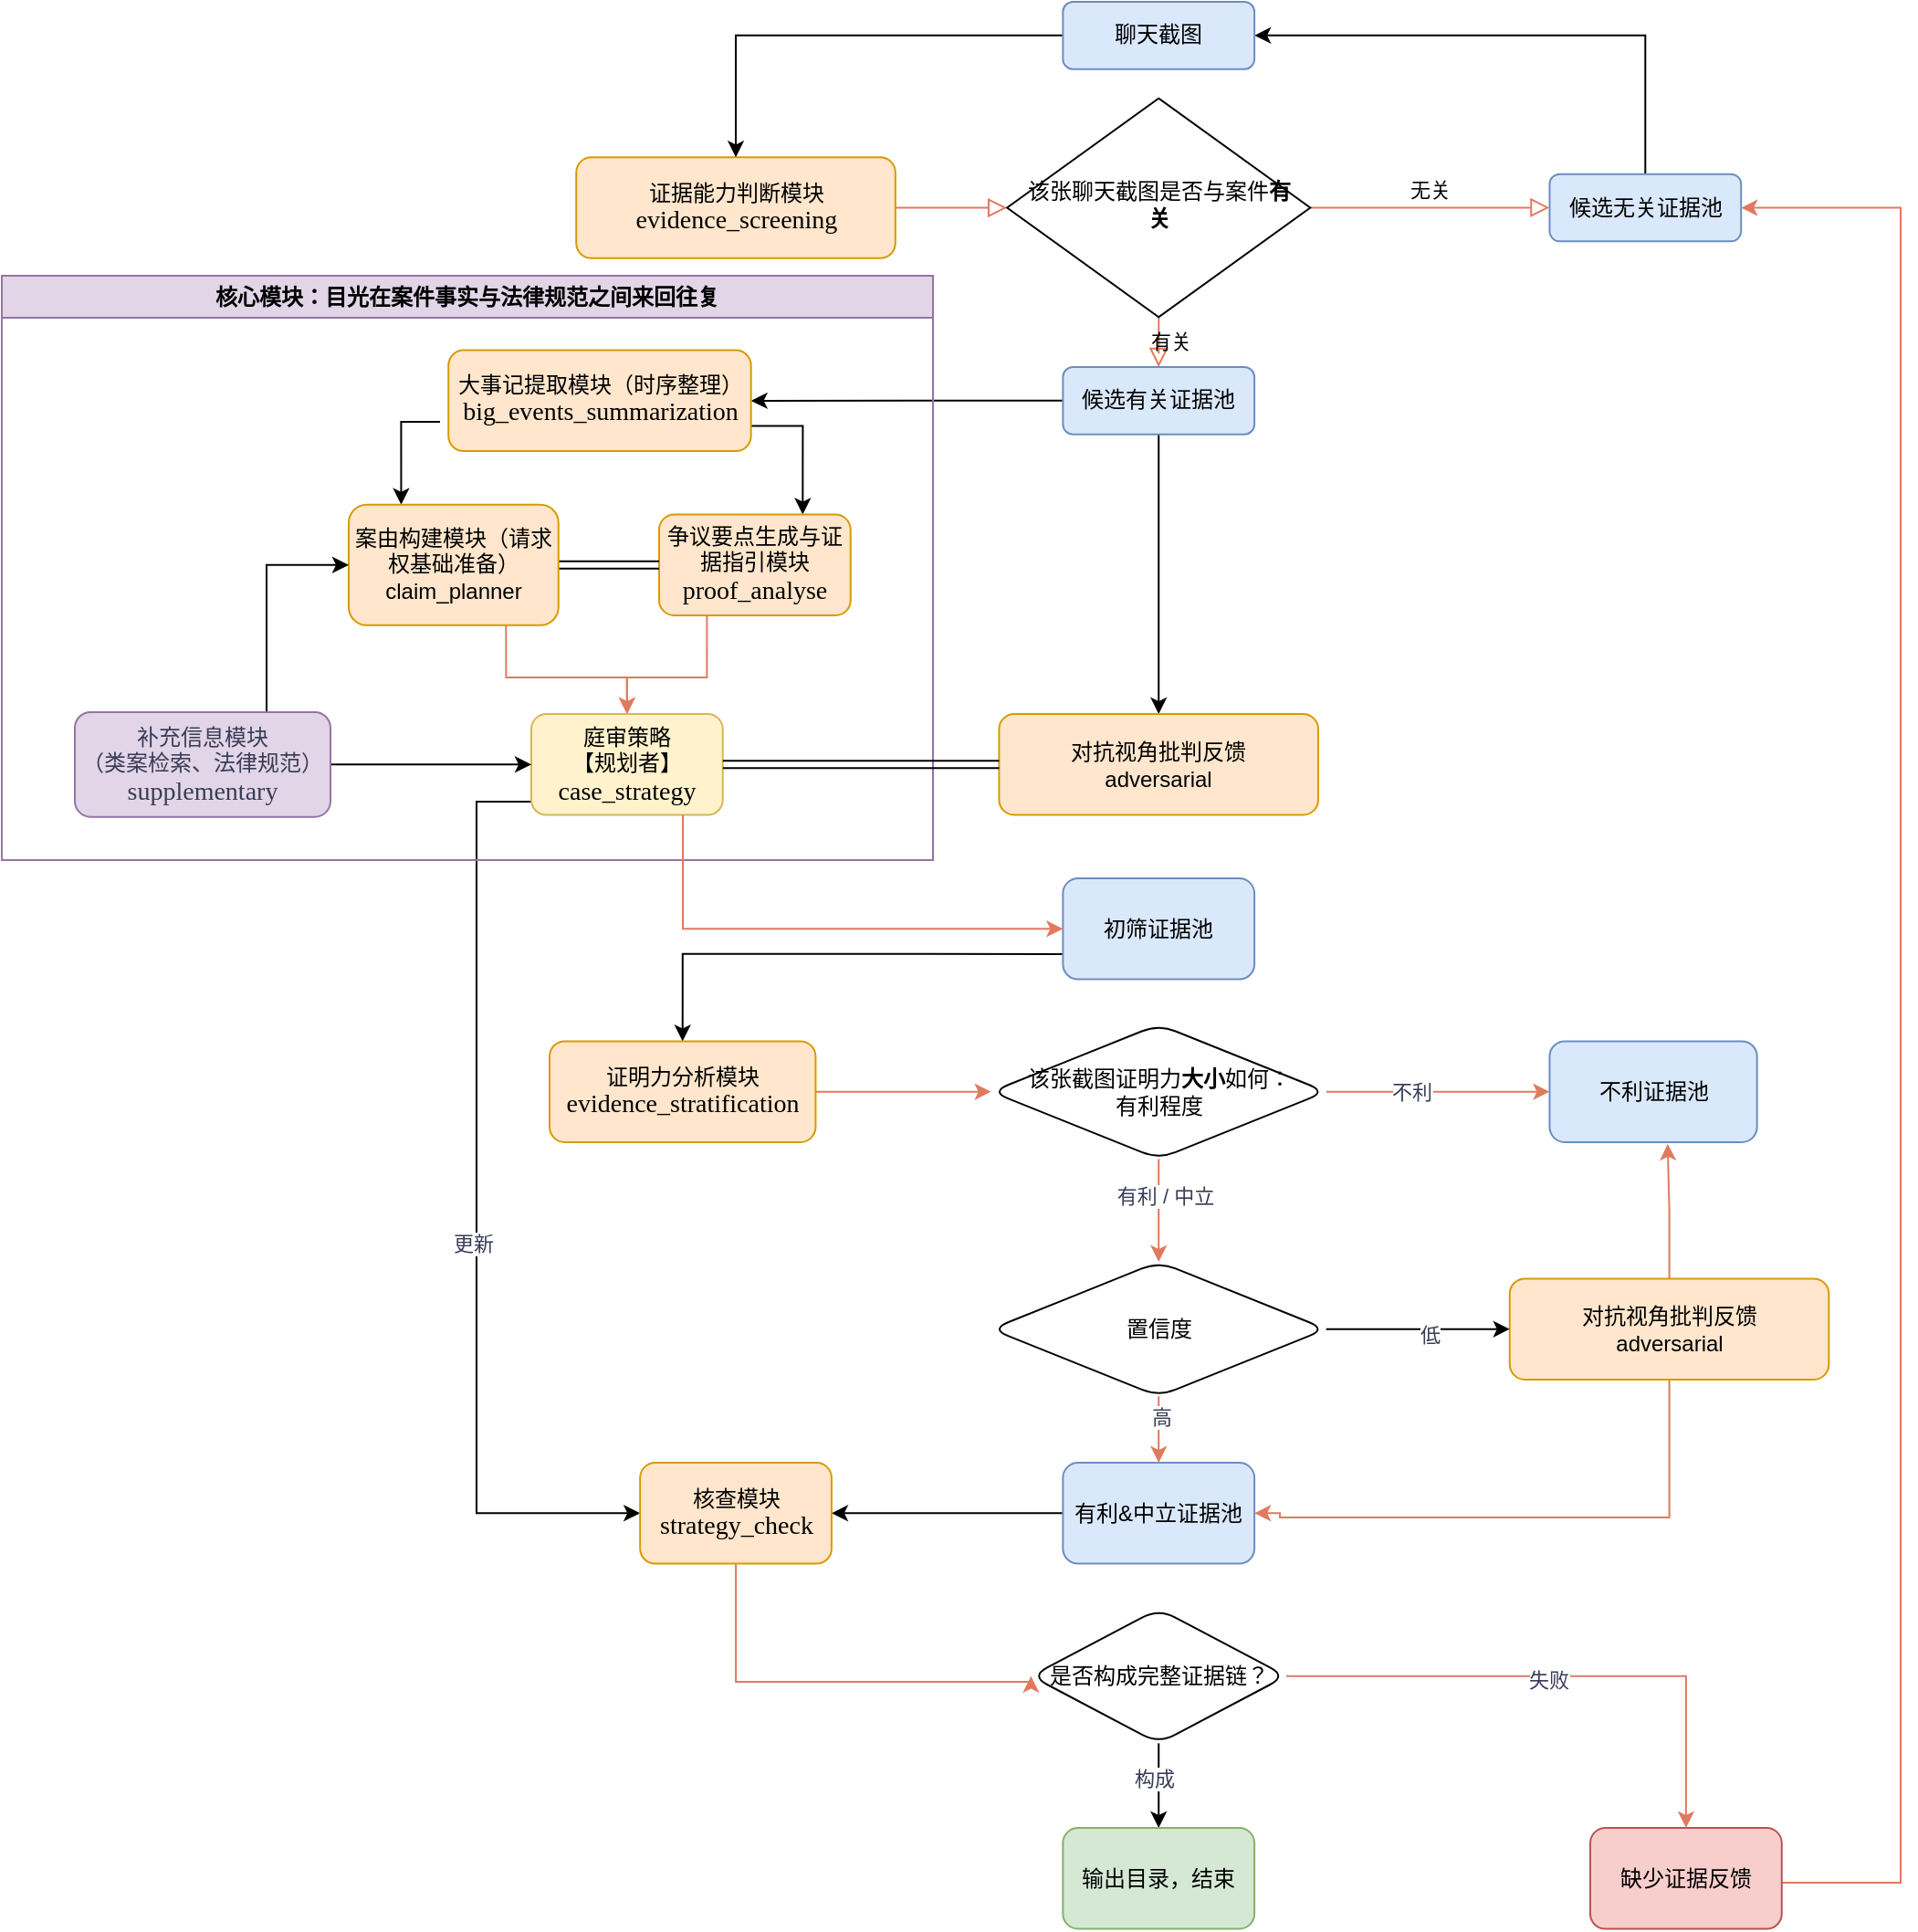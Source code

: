 <mxfile version="26.2.13" pages="2">
  <diagram id="C5RBs43oDa-KdzZeNtuy" name="Page-1">
    <mxGraphModel dx="1602" dy="815" grid="1" gridSize="10" guides="1" tooltips="1" connect="1" arrows="1" fold="1" page="1" pageScale="1" pageWidth="1169" pageHeight="827" math="0" shadow="0">
      <root>
        <mxCell id="WIyWlLk6GJQsqaUBKTNV-0" />
        <mxCell id="WIyWlLk6GJQsqaUBKTNV-1" parent="WIyWlLk6GJQsqaUBKTNV-0" />
        <mxCell id="WIyWlLk6GJQsqaUBKTNV-2" value="" style="rounded=0;html=1;jettySize=auto;orthogonalLoop=1;fontSize=11;endArrow=block;endFill=0;endSize=8;strokeWidth=1;shadow=0;labelBackgroundColor=none;edgeStyle=orthogonalEdgeStyle;strokeColor=#E07A5F;fontColor=default;" parent="WIyWlLk6GJQsqaUBKTNV-1" source="WIyWlLk6GJQsqaUBKTNV-3" target="WIyWlLk6GJQsqaUBKTNV-6" edge="1">
          <mxGeometry relative="1" as="geometry" />
        </mxCell>
        <mxCell id="WIyWlLk6GJQsqaUBKTNV-3" value="证据能力判断模块&lt;div&gt;&lt;span style=&quot;font-size:10.5pt;mso-bidi-font-size:&lt;br/&gt;11.0pt;font-family:&amp;quot;Times New Roman&amp;quot;,serif;mso-fareast-font-family:宋体;&lt;br/&gt;mso-font-kerning:1.0pt;mso-ansi-language:EN-US;mso-fareast-language:ZH-CN;&lt;br/&gt;mso-bidi-language:AR-SA&quot; lang=&quot;EN-US&quot;&gt;evidence_screening&lt;/span&gt;&lt;/div&gt;" style="rounded=1;whiteSpace=wrap;html=1;fontSize=12;glass=0;strokeWidth=1;shadow=0;fillColor=#ffe6cc;strokeColor=#d79b00;labelBackgroundColor=none;" parent="WIyWlLk6GJQsqaUBKTNV-1" vertex="1">
          <mxGeometry x="334.622" y="135.132" width="174.79" height="55.263" as="geometry" />
        </mxCell>
        <mxCell id="WIyWlLk6GJQsqaUBKTNV-4" value="有关" style="rounded=0;html=1;jettySize=auto;orthogonalLoop=1;fontSize=11;endArrow=block;endFill=0;endSize=8;strokeWidth=1;shadow=0;labelBackgroundColor=none;edgeStyle=orthogonalEdgeStyle;strokeColor=#E07A5F;fontColor=default;entryX=0.5;entryY=0;entryDx=0;entryDy=0;" parent="WIyWlLk6GJQsqaUBKTNV-1" source="WIyWlLk6GJQsqaUBKTNV-6" target="WIyWlLk6GJQsqaUBKTNV-12" edge="1">
          <mxGeometry x="-0.001" y="-6" relative="1" as="geometry">
            <mxPoint x="12" as="offset" />
          </mxGeometry>
        </mxCell>
        <mxCell id="WIyWlLk6GJQsqaUBKTNV-5" value="无关" style="edgeStyle=orthogonalEdgeStyle;rounded=0;html=1;jettySize=auto;orthogonalLoop=1;fontSize=11;endArrow=block;endFill=0;endSize=8;strokeWidth=1;shadow=0;labelBackgroundColor=none;strokeColor=#E07A5F;fontColor=default;" parent="WIyWlLk6GJQsqaUBKTNV-1" source="WIyWlLk6GJQsqaUBKTNV-6" target="WIyWlLk6GJQsqaUBKTNV-7" edge="1">
          <mxGeometry y="10" relative="1" as="geometry">
            <mxPoint as="offset" />
          </mxGeometry>
        </mxCell>
        <mxCell id="WIyWlLk6GJQsqaUBKTNV-6" value="该张聊天截图是否与案件&lt;b&gt;有关&lt;/b&gt;" style="rhombus;whiteSpace=wrap;html=1;shadow=0;fontFamily=Helvetica;fontSize=12;align=center;strokeWidth=1;spacing=6;spacingTop=-4;labelBackgroundColor=none;" parent="WIyWlLk6GJQsqaUBKTNV-1" vertex="1">
          <mxGeometry x="570.588" y="102.895" width="166.05" height="119.737" as="geometry" />
        </mxCell>
        <mxCell id="f0hqfs33qwb6-Du-UBK_-54" style="edgeStyle=orthogonalEdgeStyle;rounded=0;orthogonalLoop=1;jettySize=auto;html=1;entryX=1;entryY=0.5;entryDx=0;entryDy=0;fontColor=#393C56;" edge="1" parent="WIyWlLk6GJQsqaUBKTNV-1" source="WIyWlLk6GJQsqaUBKTNV-7" target="f0hqfs33qwb6-Du-UBK_-51">
          <mxGeometry relative="1" as="geometry">
            <Array as="points">
              <mxPoint x="920" y="68" />
            </Array>
          </mxGeometry>
        </mxCell>
        <mxCell id="WIyWlLk6GJQsqaUBKTNV-7" value="候选无关证据池" style="rounded=1;whiteSpace=wrap;html=1;fontSize=12;glass=0;strokeWidth=1;shadow=0;labelBackgroundColor=none;fillColor=#dae8fc;strokeColor=#6c8ebf;" parent="WIyWlLk6GJQsqaUBKTNV-1" vertex="1">
          <mxGeometry x="867.731" y="144.342" width="104.874" height="36.842" as="geometry" />
        </mxCell>
        <mxCell id="f0hqfs33qwb6-Du-UBK_-3" value="" style="edgeStyle=orthogonalEdgeStyle;rounded=0;orthogonalLoop=1;jettySize=auto;html=1;fontColor=#393C56;exitX=0;exitY=0.5;exitDx=0;exitDy=0;" edge="1" parent="WIyWlLk6GJQsqaUBKTNV-1" source="WIyWlLk6GJQsqaUBKTNV-12" target="f0hqfs33qwb6-Du-UBK_-2">
          <mxGeometry relative="1" as="geometry" />
        </mxCell>
        <mxCell id="f0hqfs33qwb6-Du-UBK_-75" style="edgeStyle=orthogonalEdgeStyle;rounded=0;orthogonalLoop=1;jettySize=auto;html=1;exitX=0.5;exitY=1;exitDx=0;exitDy=0;fontColor=#393C56;" edge="1" parent="WIyWlLk6GJQsqaUBKTNV-1" source="WIyWlLk6GJQsqaUBKTNV-12" target="f0hqfs33qwb6-Du-UBK_-70">
          <mxGeometry relative="1" as="geometry" />
        </mxCell>
        <mxCell id="WIyWlLk6GJQsqaUBKTNV-12" value="候选有关证据池" style="rounded=1;whiteSpace=wrap;html=1;fontSize=12;glass=0;strokeWidth=1;shadow=0;labelBackgroundColor=none;fillColor=#dae8fc;strokeColor=#6c8ebf;" parent="WIyWlLk6GJQsqaUBKTNV-1" vertex="1">
          <mxGeometry x="601.176" y="250.005" width="104.874" height="36.842" as="geometry" />
        </mxCell>
        <mxCell id="f0hqfs33qwb6-Du-UBK_-38" style="edgeStyle=orthogonalEdgeStyle;rounded=0;orthogonalLoop=1;jettySize=auto;html=1;entryX=0;entryY=0.5;entryDx=0;entryDy=0;fontColor=#393C56;" edge="1" parent="WIyWlLk6GJQsqaUBKTNV-1" source="f0hqfs33qwb6-Du-UBK_-4" target="f0hqfs33qwb6-Du-UBK_-28">
          <mxGeometry relative="1" as="geometry">
            <Array as="points">
              <mxPoint x="280" y="488" />
              <mxPoint x="280" y="878" />
            </Array>
          </mxGeometry>
        </mxCell>
        <mxCell id="f0hqfs33qwb6-Du-UBK_-39" value="更新" style="edgeLabel;html=1;align=center;verticalAlign=middle;resizable=1;points=[];strokeColor=#E07A5F;fontColor=#393C56;fillColor=#F2CC8F;movable=1;rotatable=1;deletable=1;editable=1;locked=0;connectable=1;" vertex="1" connectable="0" parent="f0hqfs33qwb6-Du-UBK_-38">
          <mxGeometry x="0.068" y="-2" relative="1" as="geometry">
            <mxPoint as="offset" />
          </mxGeometry>
        </mxCell>
        <mxCell id="f0hqfs33qwb6-Du-UBK_-80" style="edgeStyle=orthogonalEdgeStyle;rounded=0;orthogonalLoop=1;jettySize=auto;html=1;exitX=0;exitY=0.75;exitDx=0;exitDy=0;entryX=0.5;entryY=0;entryDx=0;entryDy=0;fontColor=#393C56;" edge="1" parent="WIyWlLk6GJQsqaUBKTNV-1" source="f0hqfs33qwb6-Du-UBK_-8" target="f0hqfs33qwb6-Du-UBK_-10">
          <mxGeometry relative="1" as="geometry" />
        </mxCell>
        <mxCell id="f0hqfs33qwb6-Du-UBK_-8" value="初筛证据池" style="whiteSpace=wrap;html=1;fillColor=#dae8fc;strokeColor=#6c8ebf;rounded=1;glass=0;strokeWidth=1;shadow=0;labelBackgroundColor=none;" vertex="1" parent="WIyWlLk6GJQsqaUBKTNV-1">
          <mxGeometry x="601.177" y="530.001" width="104.874" height="55.263" as="geometry" />
        </mxCell>
        <mxCell id="f0hqfs33qwb6-Du-UBK_-50" style="edgeStyle=orthogonalEdgeStyle;rounded=0;orthogonalLoop=1;jettySize=auto;html=1;entryX=1;entryY=0.5;entryDx=0;entryDy=0;strokeColor=#E07A5F;fontColor=#393C56;fillColor=#F2CC8F;" edge="1" parent="WIyWlLk6GJQsqaUBKTNV-1" source="f0hqfs33qwb6-Du-UBK_-31" target="WIyWlLk6GJQsqaUBKTNV-7">
          <mxGeometry relative="1" as="geometry">
            <Array as="points">
              <mxPoint x="1060" y="1080" />
              <mxPoint x="1060" y="163" />
            </Array>
          </mxGeometry>
        </mxCell>
        <mxCell id="f0hqfs33qwb6-Du-UBK_-52" style="edgeStyle=orthogonalEdgeStyle;rounded=0;orthogonalLoop=1;jettySize=auto;html=1;entryX=0.5;entryY=0;entryDx=0;entryDy=0;fontColor=#393C56;" edge="1" parent="WIyWlLk6GJQsqaUBKTNV-1" source="f0hqfs33qwb6-Du-UBK_-51" target="WIyWlLk6GJQsqaUBKTNV-3">
          <mxGeometry relative="1" as="geometry" />
        </mxCell>
        <mxCell id="f0hqfs33qwb6-Du-UBK_-51" value="聊天截图" style="rounded=1;whiteSpace=wrap;html=1;fontSize=12;glass=0;strokeWidth=1;shadow=0;labelBackgroundColor=none;fillColor=#dae8fc;strokeColor=#6c8ebf;" vertex="1" parent="WIyWlLk6GJQsqaUBKTNV-1">
          <mxGeometry x="601.176" y="50" width="104.874" height="36.842" as="geometry" />
        </mxCell>
        <mxCell id="f0hqfs33qwb6-Du-UBK_-57" value="核心模块：目光在案件事实与法律规范之间来回往复" style="swimlane;whiteSpace=wrap;html=1;strokeColor=#9673a6;fillColor=#e1d5e7;" vertex="1" parent="WIyWlLk6GJQsqaUBKTNV-1">
          <mxGeometry x="20" y="200" width="510" height="320" as="geometry" />
        </mxCell>
        <mxCell id="f0hqfs33qwb6-Du-UBK_-64" style="edgeStyle=orthogonalEdgeStyle;rounded=0;orthogonalLoop=1;jettySize=auto;html=1;exitX=1;exitY=0.75;exitDx=0;exitDy=0;entryX=0.75;entryY=0;entryDx=0;entryDy=0;fontColor=#393C56;" edge="1" parent="f0hqfs33qwb6-Du-UBK_-57" source="f0hqfs33qwb6-Du-UBK_-2" target="f0hqfs33qwb6-Du-UBK_-60">
          <mxGeometry relative="1" as="geometry" />
        </mxCell>
        <mxCell id="f0hqfs33qwb6-Du-UBK_-2" value="大事记提取模块（时序整理）&lt;div&gt;&lt;span style=&quot;font-size:10.5pt;mso-bidi-font-size:&lt;br/&gt;11.0pt;font-family:&amp;quot;Times New Roman&amp;quot;,serif;mso-fareast-font-family:宋体;&lt;br/&gt;mso-font-kerning:1.0pt;mso-ansi-language:EN-US;mso-fareast-language:ZH-CN;&lt;br/&gt;mso-bidi-language:AR-SA&quot; lang=&quot;EN-US&quot;&gt;big_events_summarization&lt;/span&gt;&lt;/div&gt;" style="whiteSpace=wrap;html=1;fillColor=#ffe6cc;strokeColor=#d79b00;rounded=1;glass=0;strokeWidth=1;shadow=0;labelBackgroundColor=none;" vertex="1" parent="f0hqfs33qwb6-Du-UBK_-57">
          <mxGeometry x="244.62" y="40.8" width="165.71" height="55.26" as="geometry" />
        </mxCell>
        <mxCell id="f0hqfs33qwb6-Du-UBK_-4" value="庭审策略&lt;div&gt;【规划者】&lt;/div&gt;&lt;div&gt;&lt;span style=&quot;font-family: &amp;quot;Times New Roman&amp;quot;, serif; font-size: 14px;&quot;&gt;case_strategy&lt;/span&gt;&lt;/div&gt;" style="whiteSpace=wrap;html=1;fillColor=#fff2cc;strokeColor=#d6b656;rounded=1;glass=0;strokeWidth=1;shadow=0;labelBackgroundColor=none;" vertex="1" parent="f0hqfs33qwb6-Du-UBK_-57">
          <mxGeometry x="290.0" y="240.001" width="104.874" height="55.263" as="geometry" />
        </mxCell>
        <mxCell id="f0hqfs33qwb6-Du-UBK_-5" value="" style="edgeStyle=orthogonalEdgeStyle;rounded=0;orthogonalLoop=1;jettySize=auto;html=1;fontColor=#393C56;entryX=0.25;entryY=0;entryDx=0;entryDy=0;" edge="1" parent="f0hqfs33qwb6-Du-UBK_-57" target="f0hqfs33qwb6-Du-UBK_-61">
          <mxGeometry relative="1" as="geometry">
            <mxPoint x="240" y="80" as="sourcePoint" />
            <mxPoint x="220" y="120" as="targetPoint" />
            <Array as="points">
              <mxPoint x="219" y="80" />
            </Array>
          </mxGeometry>
        </mxCell>
        <mxCell id="f0hqfs33qwb6-Du-UBK_-67" style="edgeStyle=orthogonalEdgeStyle;rounded=0;orthogonalLoop=1;jettySize=auto;html=1;exitX=0.25;exitY=1;exitDx=0;exitDy=0;strokeColor=#E07A5F;fontColor=#393C56;fillColor=#F2CC8F;entryX=0.5;entryY=0;entryDx=0;entryDy=0;" edge="1" parent="f0hqfs33qwb6-Du-UBK_-57" source="f0hqfs33qwb6-Du-UBK_-60" target="f0hqfs33qwb6-Du-UBK_-4">
          <mxGeometry relative="1" as="geometry">
            <mxPoint x="400" y="240" as="targetPoint" />
            <Array as="points">
              <mxPoint x="386" y="220" />
              <mxPoint x="342" y="220" />
            </Array>
          </mxGeometry>
        </mxCell>
        <mxCell id="f0hqfs33qwb6-Du-UBK_-60" value="&lt;p data-pm-slice=&quot;1 1 []&quot;&gt;争议要点生成与证据指引模块&lt;span style=&quot;font-family: &amp;quot;Times New Roman&amp;quot;, serif; font-size: 10.5pt; background-color: transparent; color: light-dark(rgb(0, 0, 0), rgb(255, 255, 255));&quot;&gt;proof_analyse&lt;/span&gt;&lt;/p&gt;" style="whiteSpace=wrap;html=1;fillColor=#ffe6cc;strokeColor=#d79b00;rounded=1;glass=0;strokeWidth=1;shadow=0;labelBackgroundColor=none;" vertex="1" parent="f0hqfs33qwb6-Du-UBK_-57">
          <mxGeometry x="360.0" y="130.741" width="104.874" height="55.263" as="geometry" />
        </mxCell>
        <mxCell id="f0hqfs33qwb6-Du-UBK_-65" style="edgeStyle=orthogonalEdgeStyle;rounded=0;orthogonalLoop=1;jettySize=auto;html=1;entryX=0;entryY=0.5;entryDx=0;entryDy=0;fontColor=#393C56;shape=link;endArrow=block;" edge="1" parent="f0hqfs33qwb6-Du-UBK_-57" source="f0hqfs33qwb6-Du-UBK_-61" target="f0hqfs33qwb6-Du-UBK_-60">
          <mxGeometry relative="1" as="geometry" />
        </mxCell>
        <mxCell id="f0hqfs33qwb6-Du-UBK_-66" style="edgeStyle=orthogonalEdgeStyle;rounded=0;orthogonalLoop=1;jettySize=auto;html=1;exitX=0.75;exitY=1;exitDx=0;exitDy=0;entryX=0.5;entryY=0;entryDx=0;entryDy=0;strokeColor=#E07A5F;fontColor=#393C56;fillColor=#F2CC8F;" edge="1" parent="f0hqfs33qwb6-Du-UBK_-57" source="f0hqfs33qwb6-Du-UBK_-61" target="f0hqfs33qwb6-Du-UBK_-4">
          <mxGeometry relative="1" as="geometry">
            <Array as="points">
              <mxPoint x="276" y="220" />
              <mxPoint x="342" y="220" />
            </Array>
          </mxGeometry>
        </mxCell>
        <mxCell id="f0hqfs33qwb6-Du-UBK_-61" value="案由构建模块（请求权基础准备）&lt;div&gt;claim_planner&lt;/div&gt;" style="whiteSpace=wrap;html=1;fillColor=#ffe6cc;strokeColor=#d79b00;rounded=1;glass=0;strokeWidth=1;shadow=0;labelBackgroundColor=none;" vertex="1" parent="f0hqfs33qwb6-Du-UBK_-57">
          <mxGeometry x="190" y="125.37" width="114.87" height="66" as="geometry" />
        </mxCell>
        <mxCell id="f0hqfs33qwb6-Du-UBK_-69" style="edgeStyle=orthogonalEdgeStyle;rounded=0;orthogonalLoop=1;jettySize=auto;html=1;exitX=0.75;exitY=0;exitDx=0;exitDy=0;entryX=0;entryY=0.5;entryDx=0;entryDy=0;fontColor=#393C56;" edge="1" parent="f0hqfs33qwb6-Du-UBK_-57" source="f0hqfs33qwb6-Du-UBK_-48" target="f0hqfs33qwb6-Du-UBK_-61">
          <mxGeometry relative="1" as="geometry" />
        </mxCell>
        <mxCell id="f0hqfs33qwb6-Du-UBK_-93" style="edgeStyle=orthogonalEdgeStyle;rounded=0;orthogonalLoop=1;jettySize=auto;html=1;exitX=1;exitY=0.5;exitDx=0;exitDy=0;entryX=0;entryY=0.5;entryDx=0;entryDy=0;fontColor=#393C56;" edge="1" parent="f0hqfs33qwb6-Du-UBK_-57" source="f0hqfs33qwb6-Du-UBK_-48" target="f0hqfs33qwb6-Du-UBK_-4">
          <mxGeometry relative="1" as="geometry" />
        </mxCell>
        <mxCell id="f0hqfs33qwb6-Du-UBK_-48" value="&lt;span style=&quot;color: rgb(57, 60, 86); text-wrap-mode: nowrap;&quot;&gt;补充信息模块&lt;/span&gt;&lt;div&gt;&lt;span style=&quot;color: rgb(57, 60, 86); text-wrap-mode: nowrap;&quot;&gt;（类案检索、法律规范）&lt;/span&gt;&lt;div style=&quot;color: rgb(57, 60, 86); text-wrap-mode: nowrap;&quot;&gt;&lt;span style=&quot;font-size: 10.5pt; font-family: &amp;quot;Times New Roman&amp;quot;, serif;&quot; lang=&quot;EN-US&quot;&gt;supplementary&lt;/span&gt;&lt;/div&gt;&lt;/div&gt;" style="rounded=1;whiteSpace=wrap;html=1;fontSize=12;glass=0;strokeWidth=1;shadow=0;fillColor=#e1d5e7;strokeColor=#9673a6;labelBackgroundColor=none;" vertex="1" parent="f0hqfs33qwb6-Du-UBK_-57">
          <mxGeometry x="40" y="238.95" width="140" height="57.37" as="geometry" />
        </mxCell>
        <mxCell id="f0hqfs33qwb6-Du-UBK_-42" style="edgeStyle=orthogonalEdgeStyle;rounded=0;orthogonalLoop=1;jettySize=auto;html=1;strokeColor=#E07A5F;fontColor=#393C56;fillColor=#F2CC8F;entryX=1;entryY=0.5;entryDx=0;entryDy=0;movable=1;resizable=1;rotatable=1;deletable=1;editable=1;locked=0;connectable=1;" edge="1" parent="WIyWlLk6GJQsqaUBKTNV-1" source="f0hqfs33qwb6-Du-UBK_-0" target="f0hqfs33qwb6-Du-UBK_-20">
          <mxGeometry relative="1" as="geometry">
            <mxPoint x="740" y="878" as="targetPoint" />
            <Array as="points">
              <mxPoint x="933" y="880" />
              <mxPoint x="720" y="880" />
              <mxPoint x="720" y="878" />
            </Array>
          </mxGeometry>
        </mxCell>
        <mxCell id="f0hqfs33qwb6-Du-UBK_-0" value="对抗视角批判反馈&lt;div&gt;adversarial&lt;/div&gt;" style="rounded=1;whiteSpace=wrap;html=1;fontSize=12;glass=0;strokeWidth=1;shadow=0;fillColor=#ffe6cc;strokeColor=#d79b00;labelBackgroundColor=none;movable=1;resizable=1;rotatable=1;deletable=1;editable=1;locked=0;connectable=1;" vertex="1" parent="WIyWlLk6GJQsqaUBKTNV-1">
          <mxGeometry x="845.882" y="749.207" width="174.79" height="55.263" as="geometry" />
        </mxCell>
        <mxCell id="f0hqfs33qwb6-Du-UBK_-13" value="" style="edgeStyle=orthogonalEdgeStyle;rounded=0;orthogonalLoop=1;jettySize=auto;html=1;strokeColor=#E07A5F;fontColor=#393C56;fillColor=#F2CC8F;movable=1;resizable=1;rotatable=1;deletable=1;editable=1;locked=0;connectable=1;" edge="1" parent="WIyWlLk6GJQsqaUBKTNV-1" source="f0hqfs33qwb6-Du-UBK_-10" target="f0hqfs33qwb6-Du-UBK_-12">
          <mxGeometry relative="1" as="geometry" />
        </mxCell>
        <mxCell id="f0hqfs33qwb6-Du-UBK_-10" value="证明力分析模块&lt;div&gt;&lt;span style=&quot;font-size:10.5pt;mso-bidi-font-size:&lt;br/&gt;11.0pt;font-family:&amp;quot;Times New Roman&amp;quot;,serif;mso-fareast-font-family:宋体;&lt;br/&gt;mso-font-kerning:1.0pt;mso-ansi-language:EN-US;mso-fareast-language:ZH-CN;&lt;br/&gt;mso-bidi-language:AR-SA&quot; lang=&quot;EN-US&quot;&gt;evidence_stratification&lt;/span&gt;&lt;/div&gt;" style="whiteSpace=wrap;html=1;fillColor=#ffe6cc;strokeColor=#d79b00;rounded=1;glass=0;strokeWidth=1;shadow=0;labelBackgroundColor=none;movable=1;resizable=1;rotatable=1;deletable=1;editable=1;locked=0;connectable=1;" vertex="1" parent="WIyWlLk6GJQsqaUBKTNV-1">
          <mxGeometry x="320" y="619.21" width="145.71" height="55.26" as="geometry" />
        </mxCell>
        <mxCell id="f0hqfs33qwb6-Du-UBK_-15" value="" style="edgeStyle=orthogonalEdgeStyle;rounded=0;orthogonalLoop=1;jettySize=auto;html=1;strokeColor=#E07A5F;fontColor=#393C56;fillColor=#F2CC8F;movable=1;resizable=1;rotatable=1;deletable=1;editable=1;locked=0;connectable=1;" edge="1" parent="WIyWlLk6GJQsqaUBKTNV-1" source="f0hqfs33qwb6-Du-UBK_-12" target="f0hqfs33qwb6-Du-UBK_-14">
          <mxGeometry relative="1" as="geometry" />
        </mxCell>
        <mxCell id="f0hqfs33qwb6-Du-UBK_-16" value="有利 / 中立" style="edgeLabel;html=1;align=center;verticalAlign=middle;resizable=1;points=[];strokeColor=#E07A5F;fontColor=#393C56;fillColor=#F2CC8F;movable=1;rotatable=1;deletable=1;editable=1;locked=0;connectable=1;" vertex="1" connectable="0" parent="f0hqfs33qwb6-Du-UBK_-15">
          <mxGeometry x="-0.283" y="3" relative="1" as="geometry">
            <mxPoint as="offset" />
          </mxGeometry>
        </mxCell>
        <mxCell id="f0hqfs33qwb6-Du-UBK_-18" value="" style="edgeStyle=orthogonalEdgeStyle;rounded=0;orthogonalLoop=1;jettySize=auto;html=1;strokeColor=#E07A5F;fontColor=#393C56;fillColor=#F2CC8F;movable=1;resizable=1;rotatable=1;deletable=1;editable=1;locked=0;connectable=1;" edge="1" parent="WIyWlLk6GJQsqaUBKTNV-1" source="f0hqfs33qwb6-Du-UBK_-12" target="f0hqfs33qwb6-Du-UBK_-17">
          <mxGeometry relative="1" as="geometry" />
        </mxCell>
        <mxCell id="f0hqfs33qwb6-Du-UBK_-19" value="不利" style="edgeLabel;html=1;align=center;verticalAlign=middle;resizable=1;points=[];strokeColor=#E07A5F;fontColor=#393C56;fillColor=#F2CC8F;movable=1;rotatable=1;deletable=1;editable=1;locked=0;connectable=1;" vertex="1" connectable="0" parent="f0hqfs33qwb6-Du-UBK_-18">
          <mxGeometry x="-0.237" relative="1" as="geometry">
            <mxPoint as="offset" />
          </mxGeometry>
        </mxCell>
        <mxCell id="f0hqfs33qwb6-Du-UBK_-12" value="该张截图证明力&lt;b&gt;大小&lt;/b&gt;如何：&lt;div&gt;有利程度&lt;/div&gt;" style="rhombus;whiteSpace=wrap;html=1;rounded=1;glass=0;strokeWidth=1;shadow=0;labelBackgroundColor=none;movable=1;resizable=1;rotatable=1;deletable=1;editable=1;locked=0;connectable=1;" vertex="1" parent="WIyWlLk6GJQsqaUBKTNV-1">
          <mxGeometry x="561.849" y="609.998" width="183.529" height="73.684" as="geometry" />
        </mxCell>
        <mxCell id="f0hqfs33qwb6-Du-UBK_-23" style="edgeStyle=orthogonalEdgeStyle;rounded=0;orthogonalLoop=1;jettySize=auto;html=1;entryX=0;entryY=0.5;entryDx=0;entryDy=0;fontColor=#393C56;movable=1;resizable=1;rotatable=1;deletable=1;editable=1;locked=0;connectable=1;" edge="1" parent="WIyWlLk6GJQsqaUBKTNV-1" source="f0hqfs33qwb6-Du-UBK_-14" target="f0hqfs33qwb6-Du-UBK_-0">
          <mxGeometry relative="1" as="geometry" />
        </mxCell>
        <mxCell id="f0hqfs33qwb6-Du-UBK_-24" value="低" style="edgeLabel;html=1;align=center;verticalAlign=middle;resizable=1;points=[];strokeColor=#E07A5F;fontColor=#393C56;fillColor=#F2CC8F;movable=1;rotatable=1;deletable=1;editable=1;locked=0;connectable=1;" vertex="1" connectable="0" parent="f0hqfs33qwb6-Du-UBK_-23">
          <mxGeometry x="0.121" y="-3" relative="1" as="geometry">
            <mxPoint as="offset" />
          </mxGeometry>
        </mxCell>
        <mxCell id="f0hqfs33qwb6-Du-UBK_-40" style="edgeStyle=orthogonalEdgeStyle;rounded=0;orthogonalLoop=1;jettySize=auto;html=1;strokeColor=#E07A5F;fontColor=#393C56;fillColor=#F2CC8F;exitX=0.5;exitY=1;exitDx=0;exitDy=0;movable=1;resizable=1;rotatable=1;deletable=1;editable=1;locked=0;connectable=1;" edge="1" parent="WIyWlLk6GJQsqaUBKTNV-1" source="f0hqfs33qwb6-Du-UBK_-14" target="f0hqfs33qwb6-Du-UBK_-20">
          <mxGeometry relative="1" as="geometry" />
        </mxCell>
        <mxCell id="f0hqfs33qwb6-Du-UBK_-41" value="高" style="edgeLabel;html=1;align=center;verticalAlign=middle;resizable=1;points=[];strokeColor=#E07A5F;fontColor=#393C56;fillColor=#F2CC8F;movable=1;rotatable=1;deletable=1;editable=1;locked=0;connectable=1;" vertex="1" connectable="0" parent="f0hqfs33qwb6-Du-UBK_-40">
          <mxGeometry x="-0.389" y="1" relative="1" as="geometry">
            <mxPoint as="offset" />
          </mxGeometry>
        </mxCell>
        <mxCell id="f0hqfs33qwb6-Du-UBK_-14" value="置信度" style="rhombus;whiteSpace=wrap;html=1;rounded=1;glass=0;strokeWidth=1;shadow=0;labelBackgroundColor=none;movable=1;resizable=1;rotatable=1;deletable=1;editable=1;locked=0;connectable=1;" vertex="1" parent="WIyWlLk6GJQsqaUBKTNV-1">
          <mxGeometry x="561.849" y="739.996" width="183.529" height="73.684" as="geometry" />
        </mxCell>
        <mxCell id="f0hqfs33qwb6-Du-UBK_-17" value="不利证据池" style="whiteSpace=wrap;html=1;rounded=1;glass=0;strokeWidth=1;shadow=0;labelBackgroundColor=none;fillColor=#dae8fc;strokeColor=#6c8ebf;movable=1;resizable=1;rotatable=1;deletable=1;editable=1;locked=0;connectable=1;" vertex="1" parent="WIyWlLk6GJQsqaUBKTNV-1">
          <mxGeometry x="867.731" y="619.208" width="113.613" height="55.263" as="geometry" />
        </mxCell>
        <mxCell id="f0hqfs33qwb6-Du-UBK_-45" style="edgeStyle=orthogonalEdgeStyle;rounded=0;orthogonalLoop=1;jettySize=auto;html=1;fontColor=#393C56;entryX=1;entryY=0.5;entryDx=0;entryDy=0;movable=1;resizable=1;rotatable=1;deletable=1;editable=1;locked=0;connectable=1;" edge="1" parent="WIyWlLk6GJQsqaUBKTNV-1" source="f0hqfs33qwb6-Du-UBK_-20" target="f0hqfs33qwb6-Du-UBK_-28">
          <mxGeometry relative="1" as="geometry">
            <Array as="points" />
          </mxGeometry>
        </mxCell>
        <mxCell id="f0hqfs33qwb6-Du-UBK_-20" value="有利&amp;amp;中立证据池" style="whiteSpace=wrap;html=1;rounded=1;glass=0;strokeWidth=1;shadow=0;labelBackgroundColor=none;fillColor=#dae8fc;strokeColor=#6c8ebf;movable=1;resizable=1;rotatable=1;deletable=1;editable=1;locked=0;connectable=1;" vertex="1" parent="WIyWlLk6GJQsqaUBKTNV-1">
          <mxGeometry x="601.177" y="850.004" width="104.874" height="55.263" as="geometry" />
        </mxCell>
        <mxCell id="f0hqfs33qwb6-Du-UBK_-30" value="" style="edgeStyle=orthogonalEdgeStyle;rounded=0;orthogonalLoop=1;jettySize=auto;html=1;strokeColor=#E07A5F;fontColor=#393C56;fillColor=#F2CC8F;entryX=0;entryY=0.5;entryDx=0;entryDy=0;movable=1;resizable=1;rotatable=1;deletable=1;editable=1;locked=0;connectable=1;" edge="1" parent="WIyWlLk6GJQsqaUBKTNV-1" source="f0hqfs33qwb6-Du-UBK_-28" target="f0hqfs33qwb6-Du-UBK_-29">
          <mxGeometry relative="1" as="geometry">
            <Array as="points">
              <mxPoint x="422" y="970" />
              <mxPoint x="584" y="970" />
            </Array>
          </mxGeometry>
        </mxCell>
        <mxCell id="f0hqfs33qwb6-Du-UBK_-28" value="核查模块&lt;div&gt;&lt;span style=&quot;font-size:10.5pt;mso-bidi-font-size:&lt;br/&gt;11.0pt;font-family:&amp;quot;Times New Roman&amp;quot;,serif;mso-fareast-font-family:宋体;&lt;br/&gt;mso-font-kerning:1.0pt;mso-ansi-language:EN-US;mso-fareast-language:ZH-CN;&lt;br/&gt;mso-bidi-language:AR-SA&quot; lang=&quot;EN-US&quot;&gt;strategy_check&lt;/span&gt;&lt;/div&gt;" style="whiteSpace=wrap;html=1;fillColor=#ffe6cc;strokeColor=#d79b00;rounded=1;glass=0;strokeWidth=1;shadow=0;labelBackgroundColor=none;movable=1;resizable=1;rotatable=1;deletable=1;editable=1;locked=0;connectable=1;" vertex="1" parent="WIyWlLk6GJQsqaUBKTNV-1">
          <mxGeometry x="369.58" y="850.004" width="104.874" height="55.263" as="geometry" />
        </mxCell>
        <mxCell id="f0hqfs33qwb6-Du-UBK_-32" value="" style="edgeStyle=orthogonalEdgeStyle;rounded=0;orthogonalLoop=1;jettySize=auto;html=1;strokeColor=#E07A5F;fontColor=#393C56;fillColor=#F2CC8F;movable=1;resizable=1;rotatable=1;deletable=1;editable=1;locked=0;connectable=1;" edge="1" parent="WIyWlLk6GJQsqaUBKTNV-1" source="f0hqfs33qwb6-Du-UBK_-29" target="f0hqfs33qwb6-Du-UBK_-31">
          <mxGeometry relative="1" as="geometry" />
        </mxCell>
        <mxCell id="f0hqfs33qwb6-Du-UBK_-33" value="失败" style="edgeLabel;html=1;align=center;verticalAlign=middle;resizable=1;points=[];strokeColor=#E07A5F;fontColor=#393C56;fillColor=#F2CC8F;movable=1;rotatable=1;deletable=1;editable=1;locked=0;connectable=1;" vertex="1" connectable="0" parent="f0hqfs33qwb6-Du-UBK_-32">
          <mxGeometry x="-0.053" y="-2" relative="1" as="geometry">
            <mxPoint as="offset" />
          </mxGeometry>
        </mxCell>
        <mxCell id="f0hqfs33qwb6-Du-UBK_-35" value="" style="edgeStyle=orthogonalEdgeStyle;rounded=0;orthogonalLoop=1;jettySize=auto;html=1;fontColor=#393C56;entryX=0.5;entryY=0;entryDx=0;entryDy=0;movable=1;resizable=1;rotatable=1;deletable=1;editable=1;locked=0;connectable=1;" edge="1" parent="WIyWlLk6GJQsqaUBKTNV-1" source="f0hqfs33qwb6-Du-UBK_-29" target="f0hqfs33qwb6-Du-UBK_-34">
          <mxGeometry relative="1" as="geometry">
            <Array as="points" />
          </mxGeometry>
        </mxCell>
        <mxCell id="f0hqfs33qwb6-Du-UBK_-36" value="构成" style="edgeLabel;html=1;align=center;verticalAlign=middle;resizable=1;points=[];strokeColor=#E07A5F;fontColor=#393C56;fillColor=#F2CC8F;movable=1;rotatable=1;deletable=1;editable=1;locked=0;connectable=1;" vertex="1" connectable="0" parent="f0hqfs33qwb6-Du-UBK_-35">
          <mxGeometry x="-0.156" y="-3" relative="1" as="geometry">
            <mxPoint as="offset" />
          </mxGeometry>
        </mxCell>
        <mxCell id="f0hqfs33qwb6-Du-UBK_-29" value="是否构成完整证据链？" style="rhombus;whiteSpace=wrap;html=1;rounded=1;glass=0;strokeWidth=1;shadow=0;labelBackgroundColor=none;movable=1;resizable=1;rotatable=1;deletable=1;editable=1;locked=0;connectable=1;" vertex="1" parent="WIyWlLk6GJQsqaUBKTNV-1">
          <mxGeometry x="583.697" y="929.998" width="139.832" height="73.684" as="geometry" />
        </mxCell>
        <mxCell id="f0hqfs33qwb6-Du-UBK_-31" value="缺少证据反馈" style="whiteSpace=wrap;html=1;fillColor=#f8cecc;strokeColor=#b85450;rounded=1;glass=0;strokeWidth=1;shadow=0;labelBackgroundColor=none;movable=1;resizable=1;rotatable=1;deletable=1;editable=1;locked=0;connectable=1;" vertex="1" parent="WIyWlLk6GJQsqaUBKTNV-1">
          <mxGeometry x="890.0" y="1049.999" width="104.874" height="55.263" as="geometry" />
        </mxCell>
        <mxCell id="f0hqfs33qwb6-Du-UBK_-34" value="输出目录，结束" style="whiteSpace=wrap;html=1;fillColor=#d5e8d4;strokeColor=#82b366;rounded=1;glass=0;strokeWidth=1;shadow=0;labelBackgroundColor=none;movable=1;resizable=1;rotatable=1;deletable=1;editable=1;locked=0;connectable=1;" vertex="1" parent="WIyWlLk6GJQsqaUBKTNV-1">
          <mxGeometry x="601.176" y="1049.997" width="104.874" height="55.263" as="geometry" />
        </mxCell>
        <mxCell id="f0hqfs33qwb6-Du-UBK_-43" style="edgeStyle=orthogonalEdgeStyle;rounded=0;orthogonalLoop=1;jettySize=auto;html=1;entryX=0.569;entryY=1.017;entryDx=0;entryDy=0;entryPerimeter=0;strokeColor=#E07A5F;fontColor=#393C56;fillColor=#F2CC8F;movable=1;resizable=1;rotatable=1;deletable=1;editable=1;locked=0;connectable=1;" edge="1" parent="WIyWlLk6GJQsqaUBKTNV-1" source="f0hqfs33qwb6-Du-UBK_-0" target="f0hqfs33qwb6-Du-UBK_-17">
          <mxGeometry relative="1" as="geometry" />
        </mxCell>
        <mxCell id="f0hqfs33qwb6-Du-UBK_-70" value="对抗视角批判反馈&lt;div&gt;adversarial&lt;/div&gt;" style="rounded=1;whiteSpace=wrap;html=1;fontSize=12;glass=0;strokeWidth=1;shadow=0;fillColor=#ffe6cc;strokeColor=#d79b00;labelBackgroundColor=none;movable=1;resizable=1;rotatable=1;deletable=1;editable=1;locked=0;connectable=1;" vertex="1" parent="WIyWlLk6GJQsqaUBKTNV-1">
          <mxGeometry x="566.222" y="439.997" width="174.79" height="55.263" as="geometry" />
        </mxCell>
        <mxCell id="f0hqfs33qwb6-Du-UBK_-78" style="edgeStyle=orthogonalEdgeStyle;rounded=0;orthogonalLoop=1;jettySize=auto;html=1;exitX=1;exitY=0.5;exitDx=0;exitDy=0;entryX=0;entryY=0.5;entryDx=0;entryDy=0;fontColor=#393C56;shape=link;" edge="1" parent="WIyWlLk6GJQsqaUBKTNV-1" source="f0hqfs33qwb6-Du-UBK_-4" target="f0hqfs33qwb6-Du-UBK_-70">
          <mxGeometry relative="1" as="geometry" />
        </mxCell>
        <mxCell id="f0hqfs33qwb6-Du-UBK_-79" style="edgeStyle=orthogonalEdgeStyle;rounded=0;orthogonalLoop=1;jettySize=auto;html=1;entryX=0;entryY=0.5;entryDx=0;entryDy=0;strokeColor=#E07A5F;fontColor=#393C56;fillColor=#F2CC8F;" edge="1" parent="WIyWlLk6GJQsqaUBKTNV-1" source="f0hqfs33qwb6-Du-UBK_-4" target="f0hqfs33qwb6-Du-UBK_-8">
          <mxGeometry relative="1" as="geometry">
            <Array as="points">
              <mxPoint x="393" y="558" />
            </Array>
          </mxGeometry>
        </mxCell>
      </root>
    </mxGraphModel>
  </diagram>
  <diagram id="4xeyHX0J2MRqxxhU3FGY" name="第 2 页">
    <mxGraphModel grid="1" page="1" gridSize="10" guides="1" tooltips="1" connect="1" arrows="1" fold="1" pageScale="1" pageWidth="1169" pageHeight="827" math="0" shadow="0">
      <root>
        <mxCell id="0" />
        <mxCell id="1" parent="0" />
      </root>
    </mxGraphModel>
  </diagram>
</mxfile>
